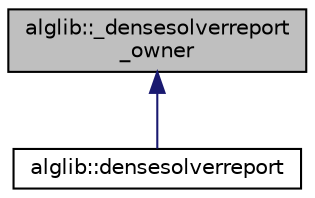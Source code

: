 digraph "alglib::_densesolverreport_owner"
{
  edge [fontname="Helvetica",fontsize="10",labelfontname="Helvetica",labelfontsize="10"];
  node [fontname="Helvetica",fontsize="10",shape=record];
  Node0 [label="alglib::_densesolverreport\l_owner",height=0.2,width=0.4,color="black", fillcolor="grey75", style="filled", fontcolor="black"];
  Node0 -> Node1 [dir="back",color="midnightblue",fontsize="10",style="solid",fontname="Helvetica"];
  Node1 [label="alglib::densesolverreport",height=0.2,width=0.4,color="black", fillcolor="white", style="filled",URL="$classalglib_1_1densesolverreport.html"];
}
